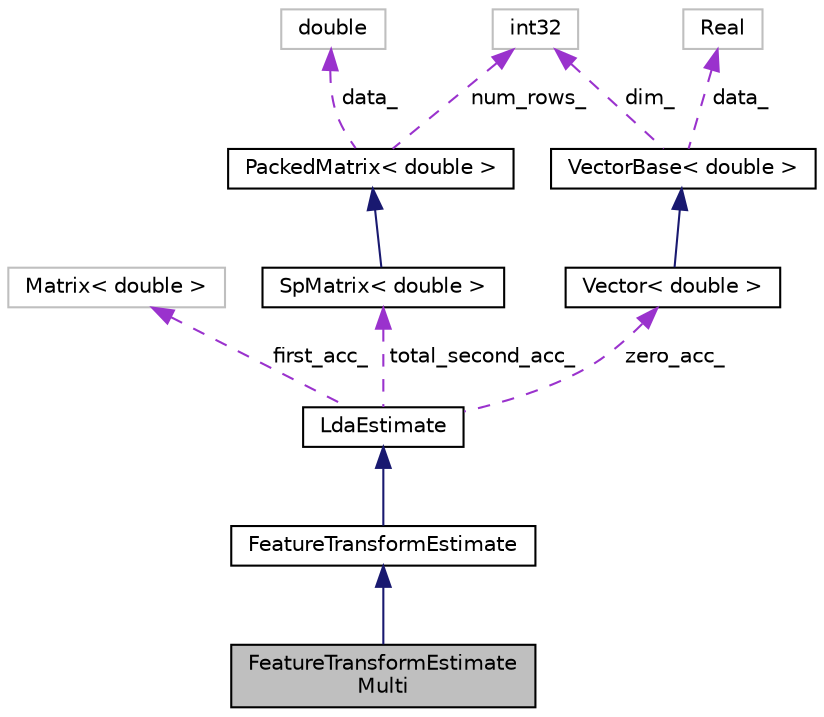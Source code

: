 digraph "FeatureTransformEstimateMulti"
{
  edge [fontname="Helvetica",fontsize="10",labelfontname="Helvetica",labelfontsize="10"];
  node [fontname="Helvetica",fontsize="10",shape=record];
  Node3 [label="FeatureTransformEstimate\lMulti",height=0.2,width=0.4,color="black", fillcolor="grey75", style="filled", fontcolor="black"];
  Node4 -> Node3 [dir="back",color="midnightblue",fontsize="10",style="solid",fontname="Helvetica"];
  Node4 [label="FeatureTransformEstimate",height=0.2,width=0.4,color="black", fillcolor="white", style="filled",URL="$classkaldi_1_1FeatureTransformEstimate.html",tooltip="Class for computing a feature transform used for preconditioning of the training data in neural-netwo..."];
  Node5 -> Node4 [dir="back",color="midnightblue",fontsize="10",style="solid",fontname="Helvetica"];
  Node5 [label="LdaEstimate",height=0.2,width=0.4,color="black", fillcolor="white", style="filled",URL="$classkaldi_1_1LdaEstimate.html",tooltip="Class for computing linear discriminant analysis (LDA) transform. "];
  Node6 -> Node5 [dir="back",color="darkorchid3",fontsize="10",style="dashed",label=" first_acc_" ,fontname="Helvetica"];
  Node6 [label="Matrix\< double \>",height=0.2,width=0.4,color="grey75", fillcolor="white", style="filled"];
  Node7 -> Node5 [dir="back",color="darkorchid3",fontsize="10",style="dashed",label=" total_second_acc_" ,fontname="Helvetica"];
  Node7 [label="SpMatrix\< double \>",height=0.2,width=0.4,color="black", fillcolor="white", style="filled",URL="$classkaldi_1_1SpMatrix.html"];
  Node8 -> Node7 [dir="back",color="midnightblue",fontsize="10",style="solid",fontname="Helvetica"];
  Node8 [label="PackedMatrix\< double \>",height=0.2,width=0.4,color="black", fillcolor="white", style="filled",URL="$classkaldi_1_1PackedMatrix.html"];
  Node9 -> Node8 [dir="back",color="darkorchid3",fontsize="10",style="dashed",label=" data_" ,fontname="Helvetica"];
  Node9 [label="double",height=0.2,width=0.4,color="grey75", fillcolor="white", style="filled"];
  Node10 -> Node8 [dir="back",color="darkorchid3",fontsize="10",style="dashed",label=" num_rows_" ,fontname="Helvetica"];
  Node10 [label="int32",height=0.2,width=0.4,color="grey75", fillcolor="white", style="filled"];
  Node11 -> Node5 [dir="back",color="darkorchid3",fontsize="10",style="dashed",label=" zero_acc_" ,fontname="Helvetica"];
  Node11 [label="Vector\< double \>",height=0.2,width=0.4,color="black", fillcolor="white", style="filled",URL="$classkaldi_1_1Vector.html"];
  Node12 -> Node11 [dir="back",color="midnightblue",fontsize="10",style="solid",fontname="Helvetica"];
  Node12 [label="VectorBase\< double \>",height=0.2,width=0.4,color="black", fillcolor="white", style="filled",URL="$classkaldi_1_1VectorBase.html",tooltip="Provides a vector abstraction class. "];
  Node13 -> Node12 [dir="back",color="darkorchid3",fontsize="10",style="dashed",label=" data_" ,fontname="Helvetica"];
  Node13 [label="Real",height=0.2,width=0.4,color="grey75", fillcolor="white", style="filled"];
  Node10 -> Node12 [dir="back",color="darkorchid3",fontsize="10",style="dashed",label=" dim_" ,fontname="Helvetica"];
}
